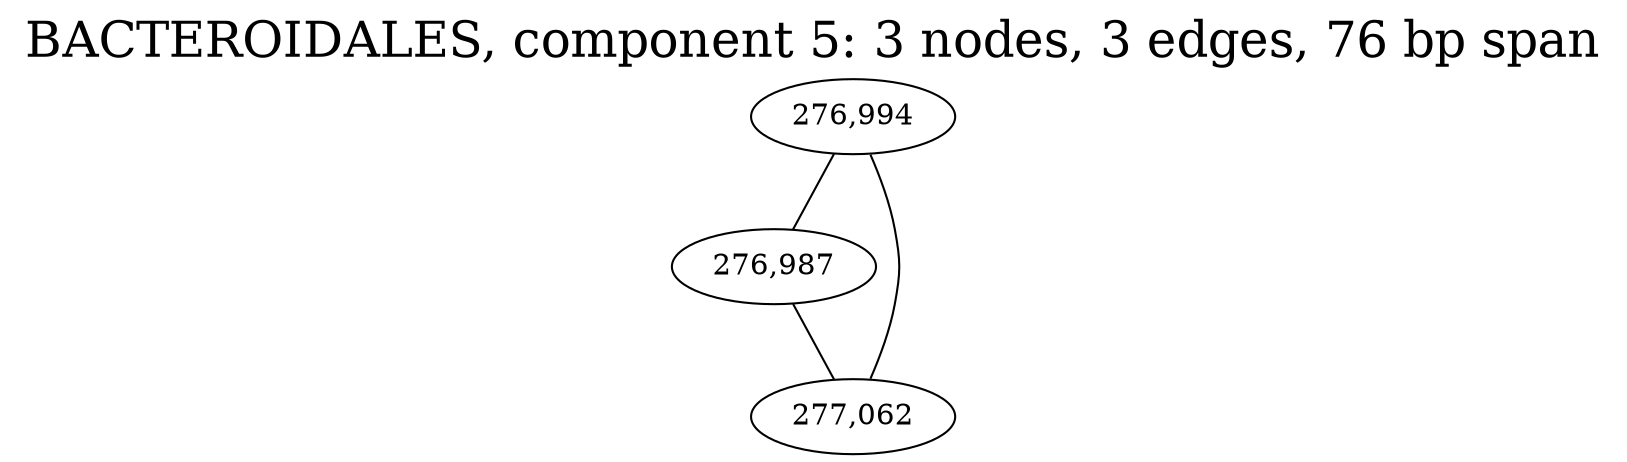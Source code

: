 graph BACTEROIDALES_cc5 {
	overlap="prism50";
	outputorder="edgesfirst";
	node [style="filled"];
	label="BACTEROIDALES, component 5: 3 nodes, 3 edges, 76 bp span";
	labelloc="t";
	fontsize=24;
	"276,994" [fillcolor="#ffffff", fontcolor="#000000"];
	"276,987" [fillcolor="#ffffff", fontcolor="#000000"];
	"277,062" [fillcolor="#ffffff", fontcolor="#000000"];
	"276,994" -- "276,987";
	"276,994" -- "277,062";
	"276,987" -- "277,062";
}